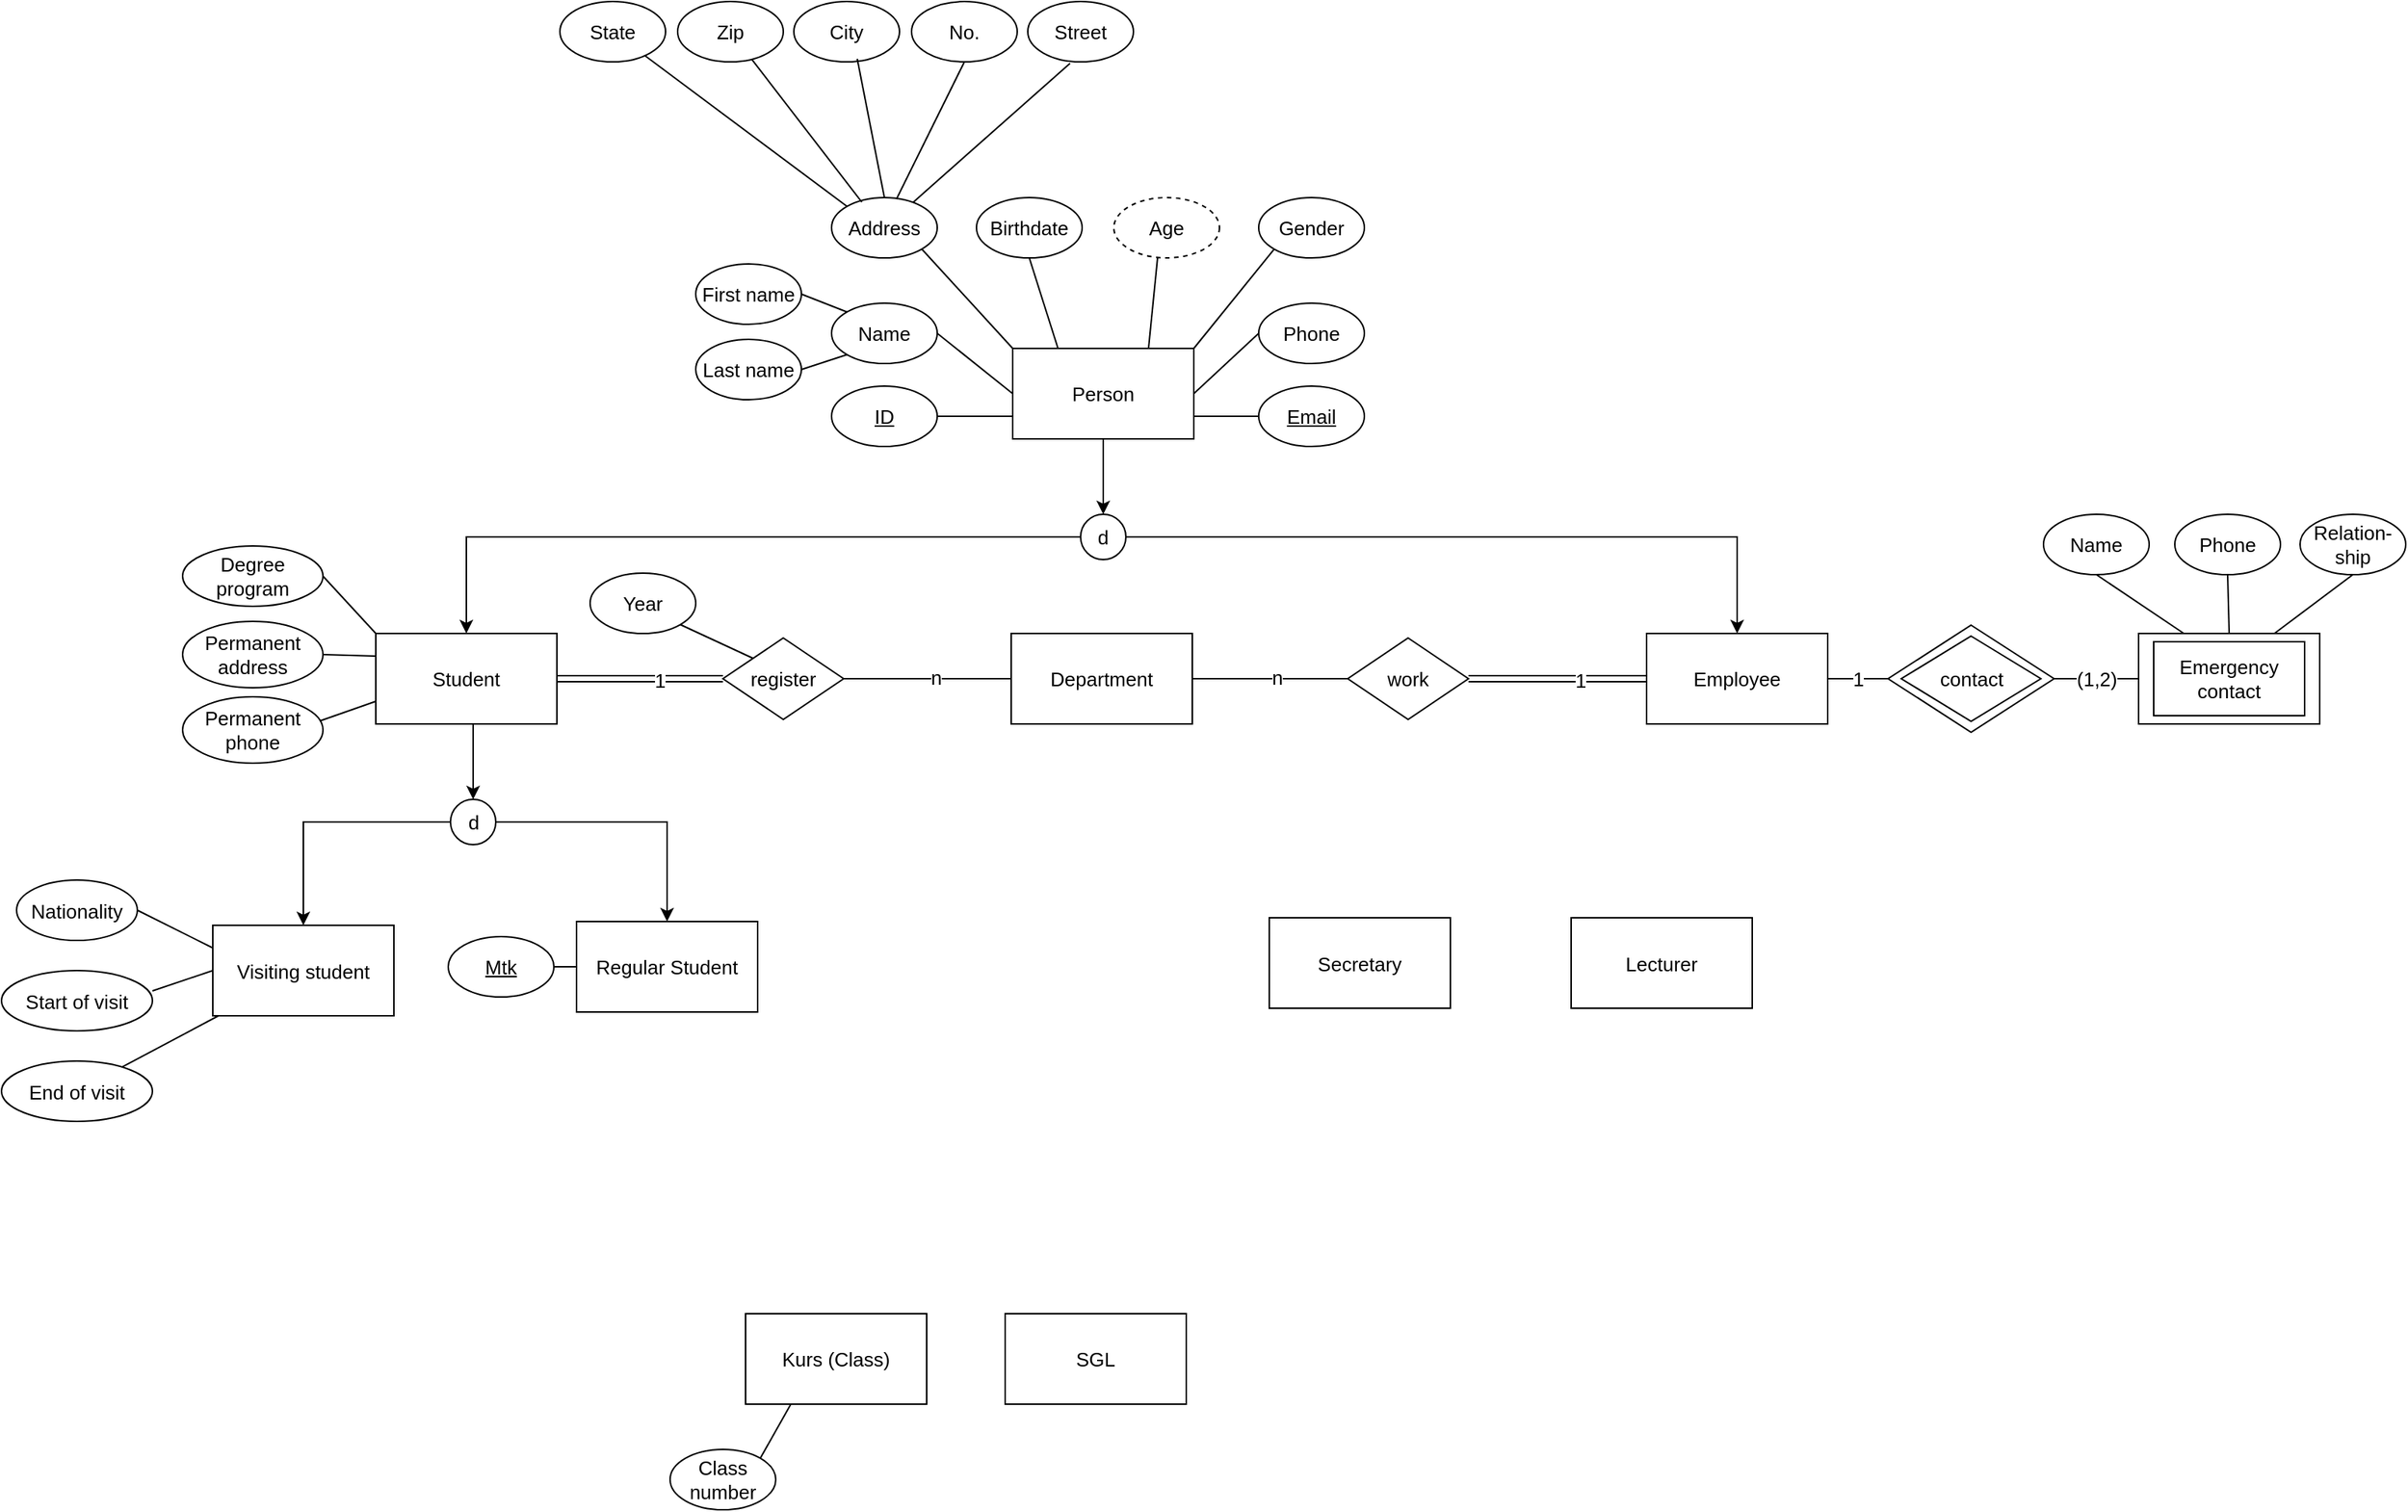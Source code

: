 <mxfile version="24.8.3">
  <diagram id="R2lEEEUBdFMjLlhIrx00" name="Page-1">
    <mxGraphModel dx="2283" dy="1885" grid="1" gridSize="10" guides="1" tooltips="1" connect="1" arrows="1" fold="1" page="1" pageScale="1" pageWidth="850" pageHeight="1100" math="0" shadow="0" extFonts="Permanent Marker^https://fonts.googleapis.com/css?family=Permanent+Marker">
      <root>
        <mxCell id="0" />
        <mxCell id="1" parent="0" />
        <mxCell id="E9s0W05PRkl6Z1t8F-qR-1" value="Regular Student" style="rounded=0;whiteSpace=wrap;html=1;fontSize=13;" parent="1" vertex="1">
          <mxGeometry x="-19" y="390" width="120" height="60" as="geometry" />
        </mxCell>
        <mxCell id="jjBXs-sCvuQNykeA3na--36" style="edgeStyle=none;rounded=0;orthogonalLoop=1;jettySize=auto;html=1;exitX=0.5;exitY=1;exitDx=0;exitDy=0;entryX=0.5;entryY=0;entryDx=0;entryDy=0;fontSize=13;" edge="1" parent="1" source="E9s0W05PRkl6Z1t8F-qR-2" target="jjBXs-sCvuQNykeA3na--35">
          <mxGeometry relative="1" as="geometry" />
        </mxCell>
        <mxCell id="E9s0W05PRkl6Z1t8F-qR-2" value="Person" style="rounded=0;whiteSpace=wrap;html=1;fontSize=13;" parent="1" vertex="1">
          <mxGeometry x="270" y="10" width="120" height="60" as="geometry" />
        </mxCell>
        <mxCell id="E9s0W05PRkl6Z1t8F-qR-3" value="Name" style="ellipse;whiteSpace=wrap;html=1;fontSize=13;" parent="1" vertex="1">
          <mxGeometry x="150" y="-20" width="70" height="40" as="geometry" />
        </mxCell>
        <mxCell id="E9s0W05PRkl6Z1t8F-qR-4" value="Class number" style="ellipse;whiteSpace=wrap;html=1;fontSize=13;" parent="1" vertex="1">
          <mxGeometry x="43" y="740" width="70" height="40" as="geometry" />
        </mxCell>
        <mxCell id="E9s0W05PRkl6Z1t8F-qR-5" value="&lt;u style=&quot;font-size: 13px;&quot;&gt;Mtk&lt;/u&gt;" style="ellipse;whiteSpace=wrap;html=1;fontSize=13;" parent="1" vertex="1">
          <mxGeometry x="-104" y="400" width="70" height="40" as="geometry" />
        </mxCell>
        <mxCell id="E9s0W05PRkl6Z1t8F-qR-6" value="&lt;u style=&quot;font-size: 13px;&quot;&gt;ID&lt;/u&gt;" style="ellipse;whiteSpace=wrap;html=1;fontSize=13;" parent="1" vertex="1">
          <mxGeometry x="150" y="35" width="70" height="40" as="geometry" />
        </mxCell>
        <mxCell id="E9s0W05PRkl6Z1t8F-qR-7" value="&lt;u style=&quot;font-size: 13px;&quot;&gt;Email&lt;/u&gt;" style="ellipse;whiteSpace=wrap;html=1;fontSize=13;" parent="1" vertex="1">
          <mxGeometry x="433" y="35" width="70" height="40" as="geometry" />
        </mxCell>
        <mxCell id="E9s0W05PRkl6Z1t8F-qR-8" value="Address" style="ellipse;whiteSpace=wrap;html=1;fontSize=13;" parent="1" vertex="1">
          <mxGeometry x="150" y="-90" width="70" height="40" as="geometry" />
        </mxCell>
        <mxCell id="E9s0W05PRkl6Z1t8F-qR-9" value="Phone" style="ellipse;whiteSpace=wrap;html=1;fontSize=13;" parent="1" vertex="1">
          <mxGeometry x="433" y="-20" width="70" height="40" as="geometry" />
        </mxCell>
        <mxCell id="E9s0W05PRkl6Z1t8F-qR-10" value="Permanent address" style="ellipse;whiteSpace=wrap;html=1;fontSize=13;" parent="1" vertex="1">
          <mxGeometry x="-280" y="191" width="93" height="44" as="geometry" />
        </mxCell>
        <mxCell id="E9s0W05PRkl6Z1t8F-qR-11" value="Permanent phone" style="ellipse;whiteSpace=wrap;html=1;fontSize=13;" parent="1" vertex="1">
          <mxGeometry x="-280" y="241" width="93" height="44" as="geometry" />
        </mxCell>
        <mxCell id="E9s0W05PRkl6Z1t8F-qR-12" value="First name" style="ellipse;whiteSpace=wrap;html=1;fontSize=13;" parent="1" vertex="1">
          <mxGeometry x="60" y="-46" width="70" height="40" as="geometry" />
        </mxCell>
        <mxCell id="E9s0W05PRkl6Z1t8F-qR-13" value="Last name" style="ellipse;whiteSpace=wrap;html=1;fontSize=13;" parent="1" vertex="1">
          <mxGeometry x="60" y="4" width="70" height="40" as="geometry" />
        </mxCell>
        <mxCell id="E9s0W05PRkl6Z1t8F-qR-16" value="Birthdate" style="ellipse;whiteSpace=wrap;html=1;fontSize=13;" parent="1" vertex="1">
          <mxGeometry x="246" y="-90" width="70" height="40" as="geometry" />
        </mxCell>
        <mxCell id="E9s0W05PRkl6Z1t8F-qR-17" value="Age" style="ellipse;whiteSpace=wrap;html=1;dashed=1;fontSize=13;" parent="1" vertex="1">
          <mxGeometry x="337" y="-90" width="70" height="40" as="geometry" />
        </mxCell>
        <mxCell id="E9s0W05PRkl6Z1t8F-qR-18" value="" style="endArrow=none;html=1;rounded=0;entryX=0.5;entryY=1;entryDx=0;entryDy=0;exitX=0.25;exitY=0;exitDx=0;exitDy=0;fontSize=13;" parent="1" source="E9s0W05PRkl6Z1t8F-qR-2" target="E9s0W05PRkl6Z1t8F-qR-16" edge="1">
          <mxGeometry width="50" height="50" relative="1" as="geometry">
            <mxPoint x="140" y="40" as="sourcePoint" />
            <mxPoint x="180" y="24" as="targetPoint" />
          </mxGeometry>
        </mxCell>
        <mxCell id="E9s0W05PRkl6Z1t8F-qR-19" value="" style="endArrow=none;html=1;rounded=0;entryX=0.414;entryY=1;entryDx=0;entryDy=0;exitX=0.75;exitY=0;exitDx=0;exitDy=0;entryPerimeter=0;fontSize=13;" parent="1" source="E9s0W05PRkl6Z1t8F-qR-2" target="E9s0W05PRkl6Z1t8F-qR-17" edge="1">
          <mxGeometry width="50" height="50" relative="1" as="geometry">
            <mxPoint x="150" y="50" as="sourcePoint" />
            <mxPoint x="190" y="34" as="targetPoint" />
          </mxGeometry>
        </mxCell>
        <mxCell id="E9s0W05PRkl6Z1t8F-qR-20" value="Gender" style="ellipse;whiteSpace=wrap;html=1;fontSize=13;" parent="1" vertex="1">
          <mxGeometry x="433" y="-90" width="70" height="40" as="geometry" />
        </mxCell>
        <mxCell id="E9s0W05PRkl6Z1t8F-qR-21" value="Year" style="ellipse;whiteSpace=wrap;html=1;fontSize=13;" parent="1" vertex="1">
          <mxGeometry x="-10" y="159" width="70" height="40" as="geometry" />
        </mxCell>
        <mxCell id="E9s0W05PRkl6Z1t8F-qR-22" value="Kurs (Class)" style="rounded=0;whiteSpace=wrap;html=1;fontSize=13;" parent="1" vertex="1">
          <mxGeometry x="93" y="650" width="120" height="60" as="geometry" />
        </mxCell>
        <mxCell id="jjBXs-sCvuQNykeA3na--1" value="Department" style="rounded=0;whiteSpace=wrap;html=1;fontSize=13;" vertex="1" parent="1">
          <mxGeometry x="269" y="199" width="120" height="60" as="geometry" />
        </mxCell>
        <mxCell id="jjBXs-sCvuQNykeA3na--4" value="" style="endArrow=none;html=1;rounded=0;entryX=1;entryY=0;entryDx=0;entryDy=0;exitX=0.25;exitY=1;exitDx=0;exitDy=0;fontSize=13;" edge="1" parent="1" source="E9s0W05PRkl6Z1t8F-qR-22" target="E9s0W05PRkl6Z1t8F-qR-4">
          <mxGeometry width="50" height="50" relative="1" as="geometry">
            <mxPoint x="-187" y="740" as="sourcePoint" />
            <mxPoint x="-137" y="690" as="targetPoint" />
          </mxGeometry>
        </mxCell>
        <mxCell id="jjBXs-sCvuQNykeA3na--5" value="Secretary" style="rounded=0;whiteSpace=wrap;html=1;fontSize=13;" vertex="1" parent="1">
          <mxGeometry x="440" y="387.5" width="120" height="60" as="geometry" />
        </mxCell>
        <mxCell id="jjBXs-sCvuQNykeA3na--6" value="SGL" style="rounded=0;whiteSpace=wrap;html=1;fontSize=13;" vertex="1" parent="1">
          <mxGeometry x="265" y="650" width="120" height="60" as="geometry" />
        </mxCell>
        <mxCell id="jjBXs-sCvuQNykeA3na--11" value="" style="endArrow=none;html=1;rounded=0;exitX=1;exitY=1;exitDx=0;exitDy=0;fontSize=13;" edge="1" parent="1" source="E9s0W05PRkl6Z1t8F-qR-8">
          <mxGeometry width="50" height="50" relative="1" as="geometry">
            <mxPoint x="260" y="-20" as="sourcePoint" />
            <mxPoint x="270" y="10" as="targetPoint" />
          </mxGeometry>
        </mxCell>
        <mxCell id="jjBXs-sCvuQNykeA3na--13" value="" style="endArrow=none;html=1;rounded=0;exitX=1;exitY=0.5;exitDx=0;exitDy=0;entryX=0;entryY=0.5;entryDx=0;entryDy=0;fontSize=13;" edge="1" parent="1" source="E9s0W05PRkl6Z1t8F-qR-5" target="E9s0W05PRkl6Z1t8F-qR-1">
          <mxGeometry width="50" height="50" relative="1" as="geometry">
            <mxPoint x="-176" y="400" as="sourcePoint" />
            <mxPoint x="-126" y="350" as="targetPoint" />
          </mxGeometry>
        </mxCell>
        <mxCell id="jjBXs-sCvuQNykeA3na--14" value="" style="endArrow=none;html=1;rounded=0;exitX=1;exitY=0.5;exitDx=0;exitDy=0;entryX=0;entryY=0.25;entryDx=0;entryDy=0;fontSize=13;" edge="1" parent="1" source="E9s0W05PRkl6Z1t8F-qR-10" target="jjBXs-sCvuQNykeA3na--43">
          <mxGeometry width="50" height="50" relative="1" as="geometry">
            <mxPoint x="-354" y="161.5" as="sourcePoint" />
            <mxPoint x="-127" y="201.5" as="targetPoint" />
          </mxGeometry>
        </mxCell>
        <mxCell id="jjBXs-sCvuQNykeA3na--16" value="Street" style="ellipse;whiteSpace=wrap;html=1;fontSize=13;" vertex="1" parent="1">
          <mxGeometry x="280" y="-220" width="70" height="40" as="geometry" />
        </mxCell>
        <mxCell id="jjBXs-sCvuQNykeA3na--17" value="No." style="ellipse;whiteSpace=wrap;html=1;fontSize=13;" vertex="1" parent="1">
          <mxGeometry x="203" y="-220" width="70" height="40" as="geometry" />
        </mxCell>
        <mxCell id="jjBXs-sCvuQNykeA3na--18" value="City" style="ellipse;whiteSpace=wrap;html=1;fontSize=13;" vertex="1" parent="1">
          <mxGeometry x="125" y="-220" width="70" height="40" as="geometry" />
        </mxCell>
        <mxCell id="jjBXs-sCvuQNykeA3na--19" value="Zip" style="ellipse;whiteSpace=wrap;html=1;fontSize=13;" vertex="1" parent="1">
          <mxGeometry x="48" y="-220" width="70" height="40" as="geometry" />
        </mxCell>
        <mxCell id="jjBXs-sCvuQNykeA3na--20" value="State" style="ellipse;whiteSpace=wrap;html=1;fontSize=13;" vertex="1" parent="1">
          <mxGeometry x="-30" y="-220" width="70" height="40" as="geometry" />
        </mxCell>
        <mxCell id="jjBXs-sCvuQNykeA3na--21" value="" style="endArrow=none;html=1;rounded=0;entryX=0.4;entryY=1.025;entryDx=0;entryDy=0;entryPerimeter=0;fontSize=13;" edge="1" parent="1" source="E9s0W05PRkl6Z1t8F-qR-8" target="jjBXs-sCvuQNykeA3na--16">
          <mxGeometry width="50" height="50" relative="1" as="geometry">
            <mxPoint x="270" y="320" as="sourcePoint" />
            <mxPoint x="320" y="270" as="targetPoint" />
          </mxGeometry>
        </mxCell>
        <mxCell id="jjBXs-sCvuQNykeA3na--22" value="" style="endArrow=none;html=1;rounded=0;entryX=0.5;entryY=1;entryDx=0;entryDy=0;exitX=0.614;exitY=0.025;exitDx=0;exitDy=0;exitPerimeter=0;fontSize=13;" edge="1" parent="1" source="E9s0W05PRkl6Z1t8F-qR-8" target="jjBXs-sCvuQNykeA3na--17">
          <mxGeometry width="50" height="50" relative="1" as="geometry">
            <mxPoint x="170" y="110" as="sourcePoint" />
            <mxPoint x="140" y="110" as="targetPoint" />
          </mxGeometry>
        </mxCell>
        <mxCell id="jjBXs-sCvuQNykeA3na--23" value="" style="endArrow=none;html=1;rounded=0;exitX=0.6;exitY=0.95;exitDx=0;exitDy=0;entryX=0.5;entryY=0;entryDx=0;entryDy=0;exitPerimeter=0;fontSize=13;" edge="1" parent="1" source="jjBXs-sCvuQNykeA3na--18" target="E9s0W05PRkl6Z1t8F-qR-8">
          <mxGeometry width="50" height="50" relative="1" as="geometry">
            <mxPoint x="270" y="320" as="sourcePoint" />
            <mxPoint x="320" y="270" as="targetPoint" />
          </mxGeometry>
        </mxCell>
        <mxCell id="jjBXs-sCvuQNykeA3na--24" value="" style="endArrow=none;html=1;rounded=0;entryX=0.286;entryY=0.075;entryDx=0;entryDy=0;entryPerimeter=0;fontSize=13;" edge="1" parent="1" source="jjBXs-sCvuQNykeA3na--19" target="E9s0W05PRkl6Z1t8F-qR-8">
          <mxGeometry width="50" height="50" relative="1" as="geometry">
            <mxPoint x="270" y="320" as="sourcePoint" />
            <mxPoint x="320" y="270" as="targetPoint" />
          </mxGeometry>
        </mxCell>
        <mxCell id="jjBXs-sCvuQNykeA3na--25" value="" style="endArrow=none;html=1;rounded=0;entryX=0;entryY=0;entryDx=0;entryDy=0;fontSize=13;" edge="1" parent="1" source="jjBXs-sCvuQNykeA3na--20" target="E9s0W05PRkl6Z1t8F-qR-8">
          <mxGeometry width="50" height="50" relative="1" as="geometry">
            <mxPoint x="270" y="320" as="sourcePoint" />
            <mxPoint x="320" y="270" as="targetPoint" />
          </mxGeometry>
        </mxCell>
        <mxCell id="jjBXs-sCvuQNykeA3na--27" value="" style="endArrow=none;html=1;rounded=0;entryX=0;entryY=1;entryDx=0;entryDy=0;exitX=1;exitY=0;exitDx=0;exitDy=0;fontSize=13;" edge="1" parent="1" source="E9s0W05PRkl6Z1t8F-qR-2" target="E9s0W05PRkl6Z1t8F-qR-20">
          <mxGeometry width="50" height="50" relative="1" as="geometry">
            <mxPoint x="270" y="120" as="sourcePoint" />
            <mxPoint x="320" y="70" as="targetPoint" />
          </mxGeometry>
        </mxCell>
        <mxCell id="jjBXs-sCvuQNykeA3na--30" value="Visiting student" style="rounded=0;whiteSpace=wrap;html=1;fontSize=13;" vertex="1" parent="1">
          <mxGeometry x="-260" y="392.5" width="120" height="60" as="geometry" />
        </mxCell>
        <mxCell id="jjBXs-sCvuQNykeA3na--31" value="Nationality" style="ellipse;whiteSpace=wrap;html=1;fontSize=13;" vertex="1" parent="1">
          <mxGeometry x="-390" y="362.5" width="80" height="40" as="geometry" />
        </mxCell>
        <mxCell id="jjBXs-sCvuQNykeA3na--32" value="Start of visit" style="ellipse;whiteSpace=wrap;html=1;fontSize=13;" vertex="1" parent="1">
          <mxGeometry x="-400" y="422.5" width="100" height="40" as="geometry" />
        </mxCell>
        <mxCell id="jjBXs-sCvuQNykeA3na--33" value="End of visit" style="ellipse;whiteSpace=wrap;html=1;fontSize=13;" vertex="1" parent="1">
          <mxGeometry x="-400" y="482.5" width="100" height="40" as="geometry" />
        </mxCell>
        <mxCell id="jjBXs-sCvuQNykeA3na--34" style="edgeStyle=none;rounded=0;orthogonalLoop=1;jettySize=auto;html=1;exitX=1;exitY=0;exitDx=0;exitDy=0;fontSize=13;" edge="1" parent="1">
          <mxGeometry relative="1" as="geometry">
            <mxPoint x="492.749" y="-44.142" as="sourcePoint" />
            <mxPoint x="492.492" y="-44.287" as="targetPoint" />
          </mxGeometry>
        </mxCell>
        <mxCell id="jjBXs-sCvuQNykeA3na--52" style="edgeStyle=orthogonalEdgeStyle;rounded=0;orthogonalLoop=1;jettySize=auto;html=1;exitX=0;exitY=0.5;exitDx=0;exitDy=0;entryX=0.5;entryY=0;entryDx=0;entryDy=0;fontSize=13;" edge="1" parent="1" source="jjBXs-sCvuQNykeA3na--35" target="jjBXs-sCvuQNykeA3na--43">
          <mxGeometry relative="1" as="geometry" />
        </mxCell>
        <mxCell id="jjBXs-sCvuQNykeA3na--53" style="edgeStyle=orthogonalEdgeStyle;rounded=0;orthogonalLoop=1;jettySize=auto;html=1;exitX=1;exitY=0.5;exitDx=0;exitDy=0;entryX=0.5;entryY=0;entryDx=0;entryDy=0;fontSize=13;" edge="1" parent="1" source="jjBXs-sCvuQNykeA3na--35" target="jjBXs-sCvuQNykeA3na--44">
          <mxGeometry relative="1" as="geometry" />
        </mxCell>
        <mxCell id="jjBXs-sCvuQNykeA3na--35" value="d" style="ellipse;whiteSpace=wrap;html=1;aspect=fixed;fontSize=13;" vertex="1" parent="1">
          <mxGeometry x="315" y="120" width="30" height="30" as="geometry" />
        </mxCell>
        <mxCell id="jjBXs-sCvuQNykeA3na--38" value="" style="endArrow=none;html=1;rounded=0;entryX=1;entryY=0.5;entryDx=0;entryDy=0;exitX=0;exitY=0.25;exitDx=0;exitDy=0;fontSize=13;" edge="1" parent="1" source="jjBXs-sCvuQNykeA3na--30" target="jjBXs-sCvuQNykeA3na--31">
          <mxGeometry width="50" height="50" relative="1" as="geometry">
            <mxPoint x="-250" y="410" as="sourcePoint" />
            <mxPoint x="120" y="520" as="targetPoint" />
          </mxGeometry>
        </mxCell>
        <mxCell id="jjBXs-sCvuQNykeA3na--39" value="" style="endArrow=none;html=1;rounded=0;entryX=1;entryY=0.338;entryDx=0;entryDy=0;entryPerimeter=0;exitX=0;exitY=0.5;exitDx=0;exitDy=0;fontSize=13;" edge="1" parent="1" source="jjBXs-sCvuQNykeA3na--30" target="jjBXs-sCvuQNykeA3na--32">
          <mxGeometry width="50" height="50" relative="1" as="geometry">
            <mxPoint x="70" y="570" as="sourcePoint" />
            <mxPoint x="120" y="520" as="targetPoint" />
          </mxGeometry>
        </mxCell>
        <mxCell id="jjBXs-sCvuQNykeA3na--40" value="" style="endArrow=none;html=1;rounded=0;fontSize=13;" edge="1" parent="1" source="jjBXs-sCvuQNykeA3na--33" target="jjBXs-sCvuQNykeA3na--30">
          <mxGeometry width="50" height="50" relative="1" as="geometry">
            <mxPoint x="70" y="570" as="sourcePoint" />
            <mxPoint x="120" y="520" as="targetPoint" />
          </mxGeometry>
        </mxCell>
        <mxCell id="jjBXs-sCvuQNykeA3na--41" value="Lecturer" style="rounded=0;whiteSpace=wrap;html=1;fontSize=13;" vertex="1" parent="1">
          <mxGeometry x="640" y="387.5" width="120" height="60" as="geometry" />
        </mxCell>
        <mxCell id="jjBXs-sCvuQNykeA3na--43" value="Student" style="rounded=0;whiteSpace=wrap;html=1;fontSize=13;" vertex="1" parent="1">
          <mxGeometry x="-152" y="199" width="120" height="60" as="geometry" />
        </mxCell>
        <mxCell id="jjBXs-sCvuQNykeA3na--44" value="Employee" style="rounded=0;whiteSpace=wrap;html=1;fontSize=13;" vertex="1" parent="1">
          <mxGeometry x="690" y="199" width="120" height="60" as="geometry" />
        </mxCell>
        <mxCell id="jjBXs-sCvuQNykeA3na--49" value="" style="endArrow=none;html=1;rounded=0;entryX=0;entryY=0;entryDx=0;entryDy=0;exitX=1;exitY=0.5;exitDx=0;exitDy=0;fontSize=13;" edge="1" parent="1" source="E9s0W05PRkl6Z1t8F-qR-12" target="E9s0W05PRkl6Z1t8F-qR-3">
          <mxGeometry width="50" height="50" relative="1" as="geometry">
            <mxPoint x="250" y="220" as="sourcePoint" />
            <mxPoint x="300" y="170" as="targetPoint" />
          </mxGeometry>
        </mxCell>
        <mxCell id="jjBXs-sCvuQNykeA3na--50" value="" style="endArrow=none;html=1;rounded=0;entryX=0;entryY=1;entryDx=0;entryDy=0;exitX=1;exitY=0.5;exitDx=0;exitDy=0;fontSize=13;" edge="1" parent="1" source="E9s0W05PRkl6Z1t8F-qR-13" target="E9s0W05PRkl6Z1t8F-qR-3">
          <mxGeometry width="50" height="50" relative="1" as="geometry">
            <mxPoint x="250" y="220" as="sourcePoint" />
            <mxPoint x="300" y="170" as="targetPoint" />
          </mxGeometry>
        </mxCell>
        <mxCell id="jjBXs-sCvuQNykeA3na--51" value="" style="endArrow=none;html=1;rounded=0;entryX=0;entryY=0.75;entryDx=0;entryDy=0;exitX=1;exitY=0.5;exitDx=0;exitDy=0;fontSize=13;" edge="1" parent="1" source="E9s0W05PRkl6Z1t8F-qR-6" target="E9s0W05PRkl6Z1t8F-qR-2">
          <mxGeometry width="50" height="50" relative="1" as="geometry">
            <mxPoint x="250" y="220" as="sourcePoint" />
            <mxPoint x="300" y="170" as="targetPoint" />
          </mxGeometry>
        </mxCell>
        <mxCell id="jjBXs-sCvuQNykeA3na--56" value="" style="group;fontSize=13;" vertex="1" connectable="0" parent="1">
          <mxGeometry x="1016" y="199" width="120" height="60" as="geometry" />
        </mxCell>
        <mxCell id="jjBXs-sCvuQNykeA3na--55" value="" style="rounded=0;whiteSpace=wrap;html=1;fontSize=13;" vertex="1" parent="jjBXs-sCvuQNykeA3na--56">
          <mxGeometry width="120" height="60" as="geometry" />
        </mxCell>
        <mxCell id="jjBXs-sCvuQNykeA3na--54" value="Emergency contact" style="rounded=0;whiteSpace=wrap;html=1;shadow=0;perimeterSpacing=15;strokeWidth=1;fontSize=13;" vertex="1" parent="jjBXs-sCvuQNykeA3na--56">
          <mxGeometry x="10" y="5.5" width="100" height="49" as="geometry" />
        </mxCell>
        <mxCell id="jjBXs-sCvuQNykeA3na--60" value="" style="group;fontSize=13;" vertex="1" connectable="0" parent="1">
          <mxGeometry x="850" y="193.5" width="110" height="71" as="geometry" />
        </mxCell>
        <mxCell id="jjBXs-sCvuQNykeA3na--57" value="" style="rhombus;whiteSpace=wrap;html=1;fontSize=13;" vertex="1" parent="jjBXs-sCvuQNykeA3na--60">
          <mxGeometry width="110" height="71" as="geometry" />
        </mxCell>
        <mxCell id="jjBXs-sCvuQNykeA3na--58" value="contact" style="rhombus;whiteSpace=wrap;html=1;fontSize=13;" vertex="1" parent="jjBXs-sCvuQNykeA3na--60">
          <mxGeometry x="8.75" y="7.25" width="92.5" height="56.5" as="geometry" />
        </mxCell>
        <mxCell id="jjBXs-sCvuQNykeA3na--61" value="1" style="endArrow=none;html=1;rounded=0;entryX=1;entryY=0.5;entryDx=0;entryDy=0;exitX=0;exitY=0.5;exitDx=0;exitDy=0;fontSize=13;" edge="1" parent="1" source="jjBXs-sCvuQNykeA3na--57" target="jjBXs-sCvuQNykeA3na--44">
          <mxGeometry width="50" height="50" relative="1" as="geometry">
            <mxPoint x="520" y="480" as="sourcePoint" />
            <mxPoint x="570" y="430" as="targetPoint" />
            <Array as="points" />
          </mxGeometry>
        </mxCell>
        <mxCell id="jjBXs-sCvuQNykeA3na--63" value="(1,2)" style="endArrow=none;html=1;rounded=0;entryX=0;entryY=0.5;entryDx=0;entryDy=0;fontSize=13;exitX=1;exitY=0.5;exitDx=0;exitDy=0;" edge="1" parent="1" source="jjBXs-sCvuQNykeA3na--57" target="jjBXs-sCvuQNykeA3na--55">
          <mxGeometry width="50" height="50" relative="1" as="geometry">
            <mxPoint x="980" y="230" as="sourcePoint" />
            <mxPoint x="586" y="430" as="targetPoint" />
            <Array as="points" />
            <mxPoint as="offset" />
          </mxGeometry>
        </mxCell>
        <mxCell id="jjBXs-sCvuQNykeA3na--64" value="" style="endArrow=none;html=1;rounded=0;entryX=0;entryY=0.5;entryDx=0;entryDy=0;exitX=1;exitY=0.75;exitDx=0;exitDy=0;fontSize=13;" edge="1" parent="1" source="E9s0W05PRkl6Z1t8F-qR-2" target="E9s0W05PRkl6Z1t8F-qR-7">
          <mxGeometry width="50" height="50" relative="1" as="geometry">
            <mxPoint x="360" y="290" as="sourcePoint" />
            <mxPoint x="410" y="240" as="targetPoint" />
          </mxGeometry>
        </mxCell>
        <mxCell id="jjBXs-sCvuQNykeA3na--66" value="" style="endArrow=none;html=1;rounded=0;entryX=0;entryY=0.5;entryDx=0;entryDy=0;exitX=1;exitY=0.5;exitDx=0;exitDy=0;fontSize=13;" edge="1" parent="1" source="E9s0W05PRkl6Z1t8F-qR-2" target="E9s0W05PRkl6Z1t8F-qR-9">
          <mxGeometry width="50" height="50" relative="1" as="geometry">
            <mxPoint x="360" y="290" as="sourcePoint" />
            <mxPoint x="410" y="240" as="targetPoint" />
          </mxGeometry>
        </mxCell>
        <mxCell id="jjBXs-sCvuQNykeA3na--67" value="" style="endArrow=none;html=1;rounded=0;entryX=1;entryY=0.5;entryDx=0;entryDy=0;exitX=0;exitY=0.5;exitDx=0;exitDy=0;fontSize=13;" edge="1" parent="1" source="E9s0W05PRkl6Z1t8F-qR-2" target="E9s0W05PRkl6Z1t8F-qR-3">
          <mxGeometry width="50" height="50" relative="1" as="geometry">
            <mxPoint x="360" y="290" as="sourcePoint" />
            <mxPoint x="410" y="240" as="targetPoint" />
          </mxGeometry>
        </mxCell>
        <mxCell id="jjBXs-sCvuQNykeA3na--68" value="Name" style="ellipse;whiteSpace=wrap;html=1;fontSize=13;" vertex="1" parent="1">
          <mxGeometry x="953" y="120" width="70" height="40" as="geometry" />
        </mxCell>
        <mxCell id="jjBXs-sCvuQNykeA3na--69" value="Phone" style="ellipse;whiteSpace=wrap;html=1;fontSize=13;" vertex="1" parent="1">
          <mxGeometry x="1040" y="120" width="70" height="40" as="geometry" />
        </mxCell>
        <mxCell id="jjBXs-sCvuQNykeA3na--70" value="Relation-ship" style="ellipse;whiteSpace=wrap;html=1;fontSize=13;" vertex="1" parent="1">
          <mxGeometry x="1123" y="120" width="70" height="40" as="geometry" />
        </mxCell>
        <mxCell id="jjBXs-sCvuQNykeA3na--71" value="" style="endArrow=none;html=1;rounded=0;entryX=0.5;entryY=1;entryDx=0;entryDy=0;exitX=0.25;exitY=0;exitDx=0;exitDy=0;fontSize=13;" edge="1" parent="1" source="jjBXs-sCvuQNykeA3na--55" target="jjBXs-sCvuQNykeA3na--68">
          <mxGeometry width="50" height="50" relative="1" as="geometry">
            <mxPoint x="676" y="330" as="sourcePoint" />
            <mxPoint x="726" y="280" as="targetPoint" />
          </mxGeometry>
        </mxCell>
        <mxCell id="jjBXs-sCvuQNykeA3na--72" value="" style="endArrow=none;html=1;rounded=0;entryX=0.5;entryY=1;entryDx=0;entryDy=0;exitX=0.5;exitY=0;exitDx=0;exitDy=0;fontSize=13;" edge="1" parent="1" source="jjBXs-sCvuQNykeA3na--55" target="jjBXs-sCvuQNykeA3na--69">
          <mxGeometry width="50" height="50" relative="1" as="geometry">
            <mxPoint x="676" y="330" as="sourcePoint" />
            <mxPoint x="726" y="280" as="targetPoint" />
          </mxGeometry>
        </mxCell>
        <mxCell id="jjBXs-sCvuQNykeA3na--73" value="" style="endArrow=none;html=1;rounded=0;entryX=0.5;entryY=1;entryDx=0;entryDy=0;exitX=0.75;exitY=0;exitDx=0;exitDy=0;fontSize=13;" edge="1" parent="1" source="jjBXs-sCvuQNykeA3na--55" target="jjBXs-sCvuQNykeA3na--70">
          <mxGeometry width="50" height="50" relative="1" as="geometry">
            <mxPoint x="676" y="330" as="sourcePoint" />
            <mxPoint x="726" y="280" as="targetPoint" />
          </mxGeometry>
        </mxCell>
        <mxCell id="jjBXs-sCvuQNykeA3na--74" style="edgeStyle=none;rounded=0;orthogonalLoop=1;jettySize=auto;html=1;exitX=0.5;exitY=1;exitDx=0;exitDy=0;entryX=0.5;entryY=0;entryDx=0;entryDy=0;fontSize=13;" edge="1" parent="1" target="jjBXs-sCvuQNykeA3na--77">
          <mxGeometry relative="1" as="geometry">
            <mxPoint x="-87.5" y="259" as="sourcePoint" />
          </mxGeometry>
        </mxCell>
        <mxCell id="jjBXs-sCvuQNykeA3na--75" style="edgeStyle=orthogonalEdgeStyle;rounded=0;orthogonalLoop=1;jettySize=auto;html=1;exitX=0;exitY=0.5;exitDx=0;exitDy=0;entryX=0.5;entryY=0;entryDx=0;entryDy=0;fontSize=13;" edge="1" parent="1" source="jjBXs-sCvuQNykeA3na--77" target="jjBXs-sCvuQNykeA3na--30">
          <mxGeometry relative="1" as="geometry">
            <mxPoint x="-337.5" y="388" as="targetPoint" />
          </mxGeometry>
        </mxCell>
        <mxCell id="jjBXs-sCvuQNykeA3na--78" style="edgeStyle=orthogonalEdgeStyle;rounded=0;orthogonalLoop=1;jettySize=auto;html=1;exitX=1;exitY=0.5;exitDx=0;exitDy=0;entryX=0.5;entryY=0;entryDx=0;entryDy=0;fontSize=13;" edge="1" parent="1" source="jjBXs-sCvuQNykeA3na--77" target="E9s0W05PRkl6Z1t8F-qR-1">
          <mxGeometry relative="1" as="geometry" />
        </mxCell>
        <mxCell id="jjBXs-sCvuQNykeA3na--77" value="d" style="ellipse;whiteSpace=wrap;html=1;aspect=fixed;fontSize=13;" vertex="1" parent="1">
          <mxGeometry x="-102.5" y="309" width="30" height="30" as="geometry" />
        </mxCell>
        <mxCell id="jjBXs-sCvuQNykeA3na--79" value="Degree program" style="ellipse;whiteSpace=wrap;html=1;fontSize=13;" vertex="1" parent="1">
          <mxGeometry x="-280" y="141" width="93" height="40" as="geometry" />
        </mxCell>
        <mxCell id="jjBXs-sCvuQNykeA3na--80" value="" style="endArrow=none;html=1;rounded=0;entryX=1;entryY=0.5;entryDx=0;entryDy=0;exitX=0;exitY=0;exitDx=0;exitDy=0;fontSize=13;" edge="1" parent="1" source="jjBXs-sCvuQNykeA3na--43" target="jjBXs-sCvuQNykeA3na--79">
          <mxGeometry width="50" height="50" relative="1" as="geometry">
            <mxPoint x="198" y="260" as="sourcePoint" />
            <mxPoint x="248" y="210" as="targetPoint" />
          </mxGeometry>
        </mxCell>
        <mxCell id="jjBXs-sCvuQNykeA3na--81" value="register" style="rhombus;whiteSpace=wrap;html=1;fontSize=13;" vertex="1" parent="1">
          <mxGeometry x="78" y="202" width="80" height="54" as="geometry" />
        </mxCell>
        <mxCell id="jjBXs-sCvuQNykeA3na--82" value="" style="endArrow=none;html=1;rounded=0;exitX=1;exitY=0.5;exitDx=0;exitDy=0;entryX=0;entryY=0.5;entryDx=0;entryDy=0;fontSize=13;shape=link;" edge="1" parent="1" source="jjBXs-sCvuQNykeA3na--43" target="jjBXs-sCvuQNykeA3na--81">
          <mxGeometry width="50" height="50" relative="1" as="geometry">
            <mxPoint x="370" y="260" as="sourcePoint" />
            <mxPoint x="420" y="210" as="targetPoint" />
          </mxGeometry>
        </mxCell>
        <mxCell id="jjBXs-sCvuQNykeA3na--84" value="1" style="edgeLabel;html=1;align=center;verticalAlign=middle;resizable=0;points=[];fontSize=13;" vertex="1" connectable="0" parent="jjBXs-sCvuQNykeA3na--82">
          <mxGeometry x="0.4" y="-1" relative="1" as="geometry">
            <mxPoint x="-9" as="offset" />
          </mxGeometry>
        </mxCell>
        <mxCell id="jjBXs-sCvuQNykeA3na--86" value="" style="endArrow=none;html=1;rounded=0;exitX=0.978;exitY=0.364;exitDx=0;exitDy=0;exitPerimeter=0;entryX=0;entryY=0.75;entryDx=0;entryDy=0;" edge="1" parent="1" source="E9s0W05PRkl6Z1t8F-qR-11" target="jjBXs-sCvuQNykeA3na--43">
          <mxGeometry width="50" height="50" relative="1" as="geometry">
            <mxPoint x="160" y="100" as="sourcePoint" />
            <mxPoint x="210" y="50" as="targetPoint" />
          </mxGeometry>
        </mxCell>
        <mxCell id="jjBXs-sCvuQNykeA3na--87" value="" style="endArrow=none;html=1;rounded=0;exitX=1;exitY=1;exitDx=0;exitDy=0;entryX=0;entryY=0;entryDx=0;entryDy=0;" edge="1" parent="1" source="E9s0W05PRkl6Z1t8F-qR-21" target="jjBXs-sCvuQNykeA3na--81">
          <mxGeometry relative="1" as="geometry">
            <mxPoint x="120" y="380" as="sourcePoint" />
            <mxPoint x="280" y="380" as="targetPoint" />
          </mxGeometry>
        </mxCell>
        <mxCell id="jjBXs-sCvuQNykeA3na--88" value="work" style="rhombus;whiteSpace=wrap;html=1;fontSize=13;" vertex="1" parent="1">
          <mxGeometry x="492" y="202" width="80" height="54" as="geometry" />
        </mxCell>
        <mxCell id="jjBXs-sCvuQNykeA3na--90" value="" style="endArrow=none;html=1;rounded=0;exitX=1;exitY=0.5;exitDx=0;exitDy=0;entryX=0;entryY=0.5;entryDx=0;entryDy=0;fontSize=13;shape=link;" edge="1" parent="1" source="jjBXs-sCvuQNykeA3na--88" target="jjBXs-sCvuQNykeA3na--44">
          <mxGeometry width="50" height="50" relative="1" as="geometry">
            <mxPoint x="-22" y="239" as="sourcePoint" />
            <mxPoint x="48" y="239" as="targetPoint" />
          </mxGeometry>
        </mxCell>
        <mxCell id="jjBXs-sCvuQNykeA3na--91" value="1" style="edgeLabel;html=1;align=center;verticalAlign=middle;resizable=0;points=[];fontSize=13;" vertex="1" connectable="0" parent="jjBXs-sCvuQNykeA3na--90">
          <mxGeometry x="0.4" y="-1" relative="1" as="geometry">
            <mxPoint x="-9" as="offset" />
          </mxGeometry>
        </mxCell>
        <mxCell id="jjBXs-sCvuQNykeA3na--92" value="" style="endArrow=none;html=1;rounded=0;exitX=1;exitY=0.5;exitDx=0;exitDy=0;" edge="1" parent="1" source="jjBXs-sCvuQNykeA3na--81" target="jjBXs-sCvuQNykeA3na--1">
          <mxGeometry width="50" height="50" relative="1" as="geometry">
            <mxPoint x="290" y="320" as="sourcePoint" />
            <mxPoint x="340" y="270" as="targetPoint" />
          </mxGeometry>
        </mxCell>
        <mxCell id="jjBXs-sCvuQNykeA3na--93" value="n" style="edgeLabel;html=1;align=center;verticalAlign=middle;resizable=0;points=[];fontSize=13;" vertex="1" connectable="0" parent="jjBXs-sCvuQNykeA3na--92">
          <mxGeometry x="0.306" y="1" relative="1" as="geometry">
            <mxPoint x="-12" as="offset" />
          </mxGeometry>
        </mxCell>
        <mxCell id="jjBXs-sCvuQNykeA3na--94" value="" style="endArrow=none;html=1;rounded=0;exitX=1;exitY=0.5;exitDx=0;exitDy=0;" edge="1" parent="1" source="jjBXs-sCvuQNykeA3na--1" target="jjBXs-sCvuQNykeA3na--88">
          <mxGeometry width="50" height="50" relative="1" as="geometry">
            <mxPoint x="128" y="239" as="sourcePoint" />
            <mxPoint x="200" y="239" as="targetPoint" />
          </mxGeometry>
        </mxCell>
        <mxCell id="jjBXs-sCvuQNykeA3na--95" value="n" style="edgeLabel;html=1;align=center;verticalAlign=middle;resizable=0;points=[];fontSize=13;" vertex="1" connectable="0" parent="jjBXs-sCvuQNykeA3na--94">
          <mxGeometry x="0.306" y="1" relative="1" as="geometry">
            <mxPoint x="-12" as="offset" />
          </mxGeometry>
        </mxCell>
      </root>
    </mxGraphModel>
  </diagram>
</mxfile>
